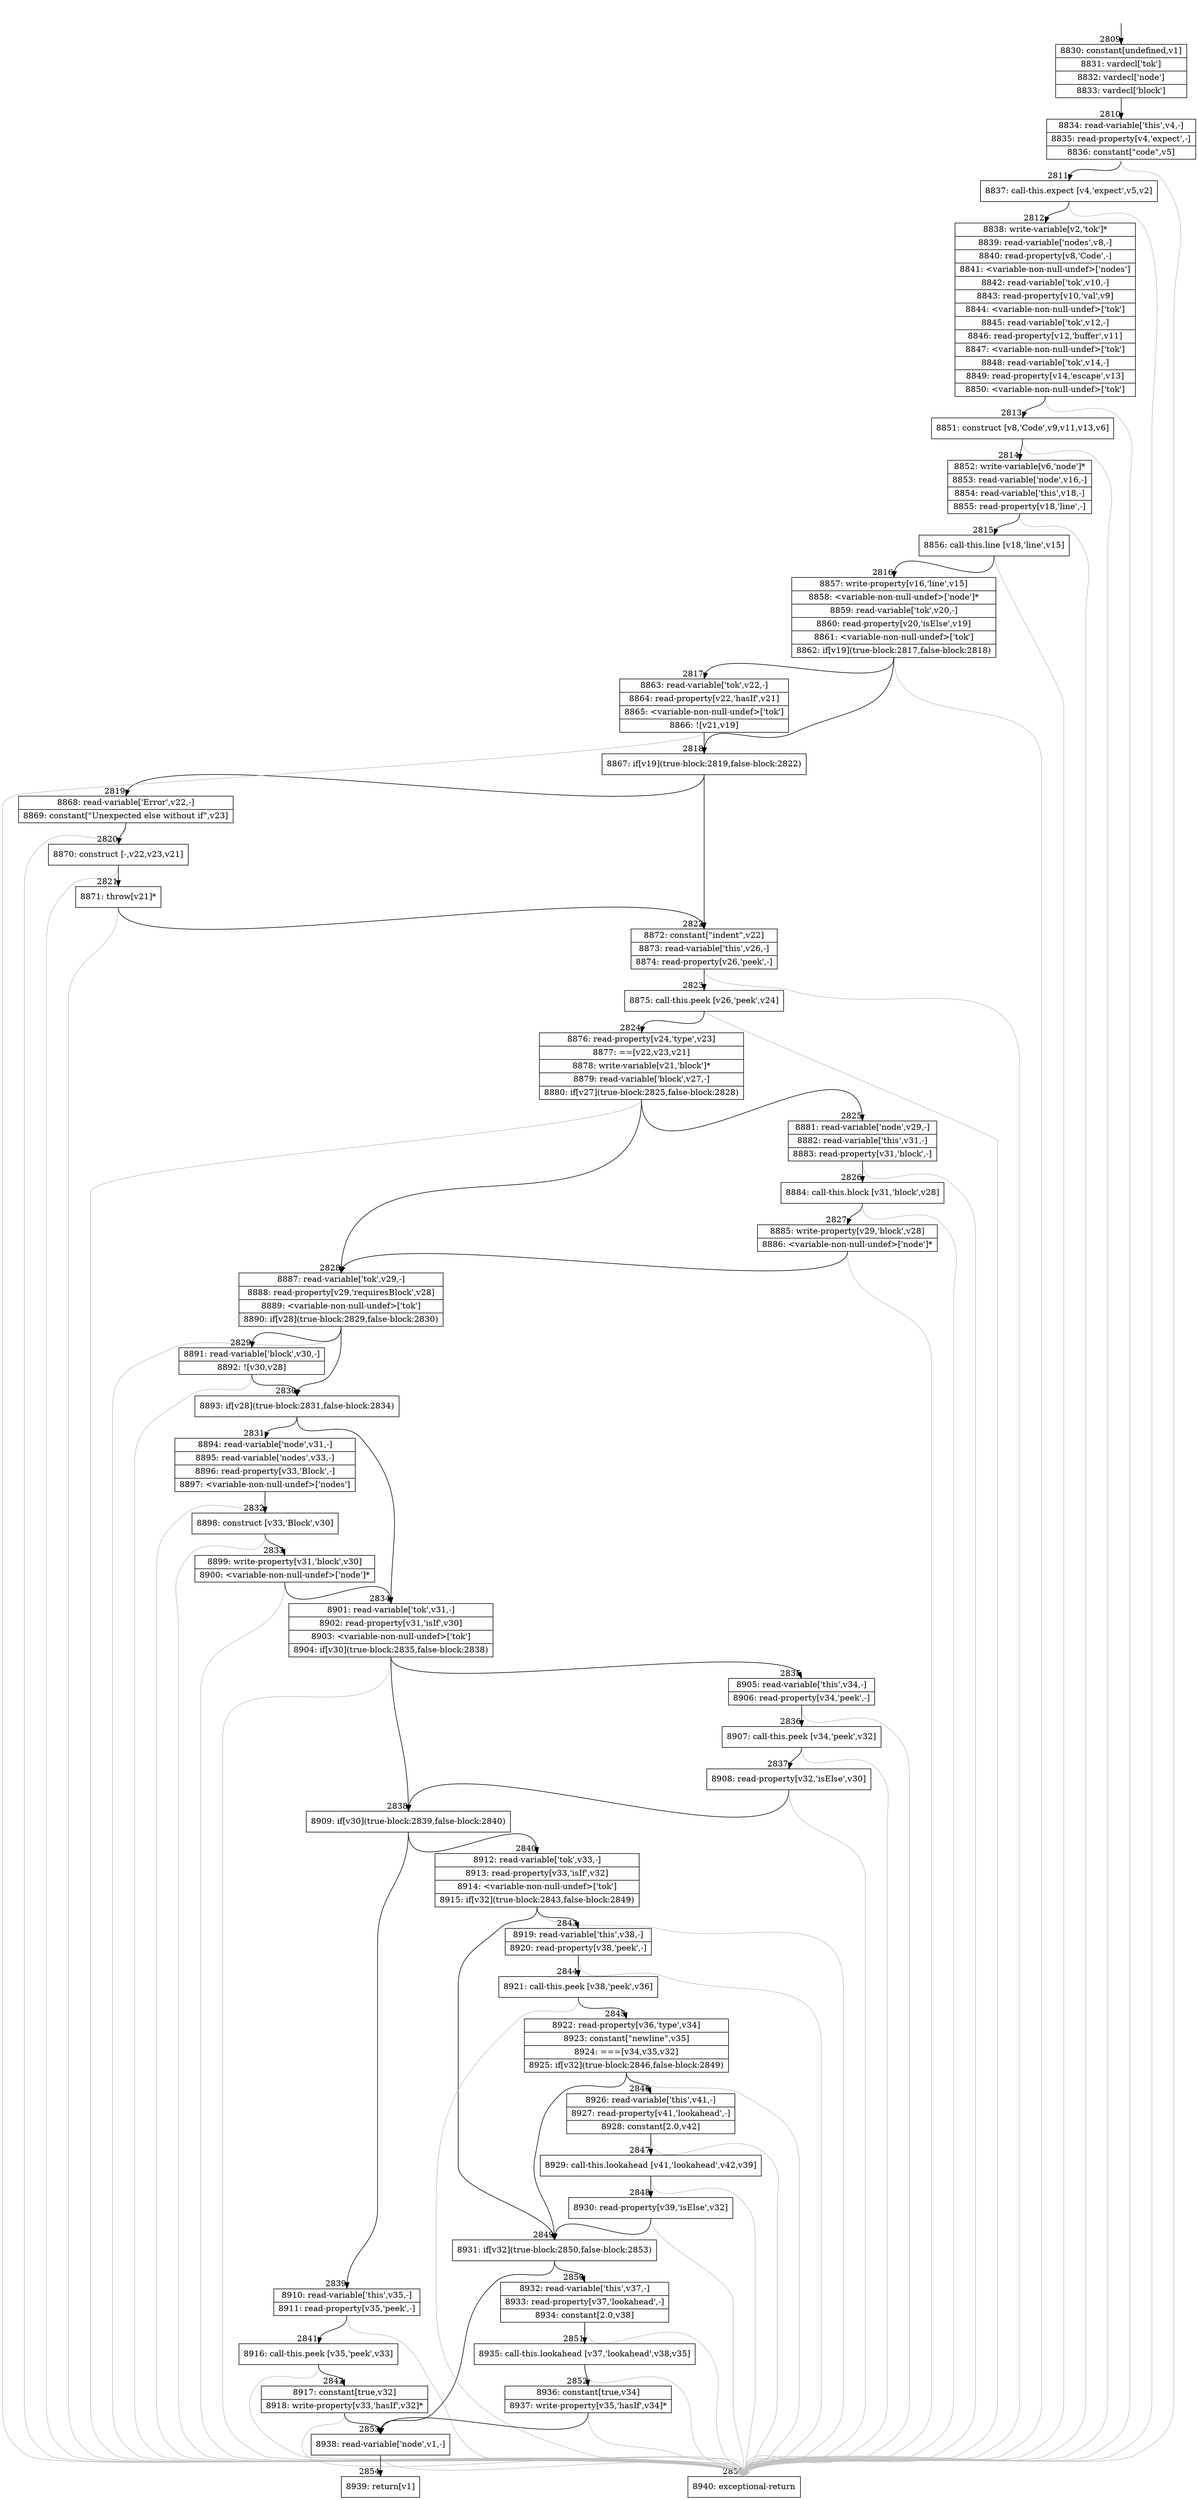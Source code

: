 digraph {
rankdir="TD"
BB_entry172[shape=none,label=""];
BB_entry172 -> BB2809 [tailport=s, headport=n, headlabel="    2809"]
BB2809 [shape=record label="{8830: constant[undefined,v1]|8831: vardecl['tok']|8832: vardecl['node']|8833: vardecl['block']}" ] 
BB2809 -> BB2810 [tailport=s, headport=n, headlabel="      2810"]
BB2810 [shape=record label="{8834: read-variable['this',v4,-]|8835: read-property[v4,'expect',-]|8836: constant[\"code\",v5]}" ] 
BB2810 -> BB2811 [tailport=s, headport=n, headlabel="      2811"]
BB2810 -> BB2855 [tailport=s, headport=n, color=gray, headlabel="      2855"]
BB2811 [shape=record label="{8837: call-this.expect [v4,'expect',v5,v2]}" ] 
BB2811 -> BB2812 [tailport=s, headport=n, headlabel="      2812"]
BB2811 -> BB2855 [tailport=s, headport=n, color=gray]
BB2812 [shape=record label="{8838: write-variable[v2,'tok']*|8839: read-variable['nodes',v8,-]|8840: read-property[v8,'Code',-]|8841: \<variable-non-null-undef\>['nodes']|8842: read-variable['tok',v10,-]|8843: read-property[v10,'val',v9]|8844: \<variable-non-null-undef\>['tok']|8845: read-variable['tok',v12,-]|8846: read-property[v12,'buffer',v11]|8847: \<variable-non-null-undef\>['tok']|8848: read-variable['tok',v14,-]|8849: read-property[v14,'escape',v13]|8850: \<variable-non-null-undef\>['tok']}" ] 
BB2812 -> BB2813 [tailport=s, headport=n, headlabel="      2813"]
BB2812 -> BB2855 [tailport=s, headport=n, color=gray]
BB2813 [shape=record label="{8851: construct [v8,'Code',v9,v11,v13,v6]}" ] 
BB2813 -> BB2814 [tailport=s, headport=n, headlabel="      2814"]
BB2813 -> BB2855 [tailport=s, headport=n, color=gray]
BB2814 [shape=record label="{8852: write-variable[v6,'node']*|8853: read-variable['node',v16,-]|8854: read-variable['this',v18,-]|8855: read-property[v18,'line',-]}" ] 
BB2814 -> BB2815 [tailport=s, headport=n, headlabel="      2815"]
BB2814 -> BB2855 [tailport=s, headport=n, color=gray]
BB2815 [shape=record label="{8856: call-this.line [v18,'line',v15]}" ] 
BB2815 -> BB2816 [tailport=s, headport=n, headlabel="      2816"]
BB2815 -> BB2855 [tailport=s, headport=n, color=gray]
BB2816 [shape=record label="{8857: write-property[v16,'line',v15]|8858: \<variable-non-null-undef\>['node']*|8859: read-variable['tok',v20,-]|8860: read-property[v20,'isElse',v19]|8861: \<variable-non-null-undef\>['tok']|8862: if[v19](true-block:2817,false-block:2818)}" ] 
BB2816 -> BB2818 [tailport=s, headport=n, headlabel="      2818"]
BB2816 -> BB2817 [tailport=s, headport=n, headlabel="      2817"]
BB2816 -> BB2855 [tailport=s, headport=n, color=gray]
BB2817 [shape=record label="{8863: read-variable['tok',v22,-]|8864: read-property[v22,'hasIf',v21]|8865: \<variable-non-null-undef\>['tok']|8866: ![v21,v19]}" ] 
BB2817 -> BB2818 [tailport=s, headport=n]
BB2817 -> BB2855 [tailport=s, headport=n, color=gray]
BB2818 [shape=record label="{8867: if[v19](true-block:2819,false-block:2822)}" ] 
BB2818 -> BB2819 [tailport=s, headport=n, headlabel="      2819"]
BB2818 -> BB2822 [tailport=s, headport=n, headlabel="      2822"]
BB2819 [shape=record label="{8868: read-variable['Error',v22,-]|8869: constant[\"Unexpected else without if\",v23]}" ] 
BB2819 -> BB2820 [tailport=s, headport=n, headlabel="      2820"]
BB2819 -> BB2855 [tailport=s, headport=n, color=gray]
BB2820 [shape=record label="{8870: construct [-,v22,v23,v21]}" ] 
BB2820 -> BB2821 [tailport=s, headport=n, headlabel="      2821"]
BB2820 -> BB2855 [tailport=s, headport=n, color=gray]
BB2821 [shape=record label="{8871: throw[v21]*}" ] 
BB2821 -> BB2822 [tailport=s, headport=n]
BB2821 -> BB2855 [tailport=s, headport=n, color=gray]
BB2822 [shape=record label="{8872: constant[\"indent\",v22]|8873: read-variable['this',v26,-]|8874: read-property[v26,'peek',-]}" ] 
BB2822 -> BB2823 [tailport=s, headport=n, headlabel="      2823"]
BB2822 -> BB2855 [tailport=s, headport=n, color=gray]
BB2823 [shape=record label="{8875: call-this.peek [v26,'peek',v24]}" ] 
BB2823 -> BB2824 [tailport=s, headport=n, headlabel="      2824"]
BB2823 -> BB2855 [tailport=s, headport=n, color=gray]
BB2824 [shape=record label="{8876: read-property[v24,'type',v23]|8877: ==[v22,v23,v21]|8878: write-variable[v21,'block']*|8879: read-variable['block',v27,-]|8880: if[v27](true-block:2825,false-block:2828)}" ] 
BB2824 -> BB2825 [tailport=s, headport=n, headlabel="      2825"]
BB2824 -> BB2828 [tailport=s, headport=n, headlabel="      2828"]
BB2824 -> BB2855 [tailport=s, headport=n, color=gray]
BB2825 [shape=record label="{8881: read-variable['node',v29,-]|8882: read-variable['this',v31,-]|8883: read-property[v31,'block',-]}" ] 
BB2825 -> BB2826 [tailport=s, headport=n, headlabel="      2826"]
BB2825 -> BB2855 [tailport=s, headport=n, color=gray]
BB2826 [shape=record label="{8884: call-this.block [v31,'block',v28]}" ] 
BB2826 -> BB2827 [tailport=s, headport=n, headlabel="      2827"]
BB2826 -> BB2855 [tailport=s, headport=n, color=gray]
BB2827 [shape=record label="{8885: write-property[v29,'block',v28]|8886: \<variable-non-null-undef\>['node']*}" ] 
BB2827 -> BB2828 [tailport=s, headport=n]
BB2827 -> BB2855 [tailport=s, headport=n, color=gray]
BB2828 [shape=record label="{8887: read-variable['tok',v29,-]|8888: read-property[v29,'requiresBlock',v28]|8889: \<variable-non-null-undef\>['tok']|8890: if[v28](true-block:2829,false-block:2830)}" ] 
BB2828 -> BB2830 [tailport=s, headport=n, headlabel="      2830"]
BB2828 -> BB2829 [tailport=s, headport=n, headlabel="      2829"]
BB2828 -> BB2855 [tailport=s, headport=n, color=gray]
BB2829 [shape=record label="{8891: read-variable['block',v30,-]|8892: ![v30,v28]}" ] 
BB2829 -> BB2830 [tailport=s, headport=n]
BB2829 -> BB2855 [tailport=s, headport=n, color=gray]
BB2830 [shape=record label="{8893: if[v28](true-block:2831,false-block:2834)}" ] 
BB2830 -> BB2831 [tailport=s, headport=n, headlabel="      2831"]
BB2830 -> BB2834 [tailport=s, headport=n, headlabel="      2834"]
BB2831 [shape=record label="{8894: read-variable['node',v31,-]|8895: read-variable['nodes',v33,-]|8896: read-property[v33,'Block',-]|8897: \<variable-non-null-undef\>['nodes']}" ] 
BB2831 -> BB2832 [tailport=s, headport=n, headlabel="      2832"]
BB2831 -> BB2855 [tailport=s, headport=n, color=gray]
BB2832 [shape=record label="{8898: construct [v33,'Block',v30]}" ] 
BB2832 -> BB2833 [tailport=s, headport=n, headlabel="      2833"]
BB2832 -> BB2855 [tailport=s, headport=n, color=gray]
BB2833 [shape=record label="{8899: write-property[v31,'block',v30]|8900: \<variable-non-null-undef\>['node']*}" ] 
BB2833 -> BB2834 [tailport=s, headport=n]
BB2833 -> BB2855 [tailport=s, headport=n, color=gray]
BB2834 [shape=record label="{8901: read-variable['tok',v31,-]|8902: read-property[v31,'isIf',v30]|8903: \<variable-non-null-undef\>['tok']|8904: if[v30](true-block:2835,false-block:2838)}" ] 
BB2834 -> BB2838 [tailport=s, headport=n, headlabel="      2838"]
BB2834 -> BB2835 [tailport=s, headport=n, headlabel="      2835"]
BB2834 -> BB2855 [tailport=s, headport=n, color=gray]
BB2835 [shape=record label="{8905: read-variable['this',v34,-]|8906: read-property[v34,'peek',-]}" ] 
BB2835 -> BB2836 [tailport=s, headport=n, headlabel="      2836"]
BB2835 -> BB2855 [tailport=s, headport=n, color=gray]
BB2836 [shape=record label="{8907: call-this.peek [v34,'peek',v32]}" ] 
BB2836 -> BB2837 [tailport=s, headport=n, headlabel="      2837"]
BB2836 -> BB2855 [tailport=s, headport=n, color=gray]
BB2837 [shape=record label="{8908: read-property[v32,'isElse',v30]}" ] 
BB2837 -> BB2838 [tailport=s, headport=n]
BB2837 -> BB2855 [tailport=s, headport=n, color=gray]
BB2838 [shape=record label="{8909: if[v30](true-block:2839,false-block:2840)}" ] 
BB2838 -> BB2839 [tailport=s, headport=n, headlabel="      2839"]
BB2838 -> BB2840 [tailport=s, headport=n, headlabel="      2840"]
BB2839 [shape=record label="{8910: read-variable['this',v35,-]|8911: read-property[v35,'peek',-]}" ] 
BB2839 -> BB2841 [tailport=s, headport=n, headlabel="      2841"]
BB2839 -> BB2855 [tailport=s, headport=n, color=gray]
BB2840 [shape=record label="{8912: read-variable['tok',v33,-]|8913: read-property[v33,'isIf',v32]|8914: \<variable-non-null-undef\>['tok']|8915: if[v32](true-block:2843,false-block:2849)}" ] 
BB2840 -> BB2849 [tailport=s, headport=n, headlabel="      2849"]
BB2840 -> BB2843 [tailport=s, headport=n, headlabel="      2843"]
BB2840 -> BB2855 [tailport=s, headport=n, color=gray]
BB2841 [shape=record label="{8916: call-this.peek [v35,'peek',v33]}" ] 
BB2841 -> BB2842 [tailport=s, headport=n, headlabel="      2842"]
BB2841 -> BB2855 [tailport=s, headport=n, color=gray]
BB2842 [shape=record label="{8917: constant[true,v32]|8918: write-property[v33,'hasIf',v32]*}" ] 
BB2842 -> BB2853 [tailport=s, headport=n, headlabel="      2853"]
BB2842 -> BB2855 [tailport=s, headport=n, color=gray]
BB2843 [shape=record label="{8919: read-variable['this',v38,-]|8920: read-property[v38,'peek',-]}" ] 
BB2843 -> BB2844 [tailport=s, headport=n, headlabel="      2844"]
BB2843 -> BB2855 [tailport=s, headport=n, color=gray]
BB2844 [shape=record label="{8921: call-this.peek [v38,'peek',v36]}" ] 
BB2844 -> BB2845 [tailport=s, headport=n, headlabel="      2845"]
BB2844 -> BB2855 [tailport=s, headport=n, color=gray]
BB2845 [shape=record label="{8922: read-property[v36,'type',v34]|8923: constant[\"newline\",v35]|8924: ===[v34,v35,v32]|8925: if[v32](true-block:2846,false-block:2849)}" ] 
BB2845 -> BB2849 [tailport=s, headport=n]
BB2845 -> BB2846 [tailport=s, headport=n, headlabel="      2846"]
BB2845 -> BB2855 [tailport=s, headport=n, color=gray]
BB2846 [shape=record label="{8926: read-variable['this',v41,-]|8927: read-property[v41,'lookahead',-]|8928: constant[2.0,v42]}" ] 
BB2846 -> BB2847 [tailport=s, headport=n, headlabel="      2847"]
BB2846 -> BB2855 [tailport=s, headport=n, color=gray]
BB2847 [shape=record label="{8929: call-this.lookahead [v41,'lookahead',v42,v39]}" ] 
BB2847 -> BB2848 [tailport=s, headport=n, headlabel="      2848"]
BB2847 -> BB2855 [tailport=s, headport=n, color=gray]
BB2848 [shape=record label="{8930: read-property[v39,'isElse',v32]}" ] 
BB2848 -> BB2849 [tailport=s, headport=n]
BB2848 -> BB2855 [tailport=s, headport=n, color=gray]
BB2849 [shape=record label="{8931: if[v32](true-block:2850,false-block:2853)}" ] 
BB2849 -> BB2850 [tailport=s, headport=n, headlabel="      2850"]
BB2849 -> BB2853 [tailport=s, headport=n]
BB2850 [shape=record label="{8932: read-variable['this',v37,-]|8933: read-property[v37,'lookahead',-]|8934: constant[2.0,v38]}" ] 
BB2850 -> BB2851 [tailport=s, headport=n, headlabel="      2851"]
BB2850 -> BB2855 [tailport=s, headport=n, color=gray]
BB2851 [shape=record label="{8935: call-this.lookahead [v37,'lookahead',v38,v35]}" ] 
BB2851 -> BB2852 [tailport=s, headport=n, headlabel="      2852"]
BB2851 -> BB2855 [tailport=s, headport=n, color=gray]
BB2852 [shape=record label="{8936: constant[true,v34]|8937: write-property[v35,'hasIf',v34]*}" ] 
BB2852 -> BB2853 [tailport=s, headport=n]
BB2852 -> BB2855 [tailport=s, headport=n, color=gray]
BB2853 [shape=record label="{8938: read-variable['node',v1,-]}" ] 
BB2853 -> BB2854 [tailport=s, headport=n, headlabel="      2854"]
BB2853 -> BB2855 [tailport=s, headport=n, color=gray]
BB2854 [shape=record label="{8939: return[v1]}" ] 
BB2855 [shape=record label="{8940: exceptional-return}" ] 
//#$~ 3118
}
